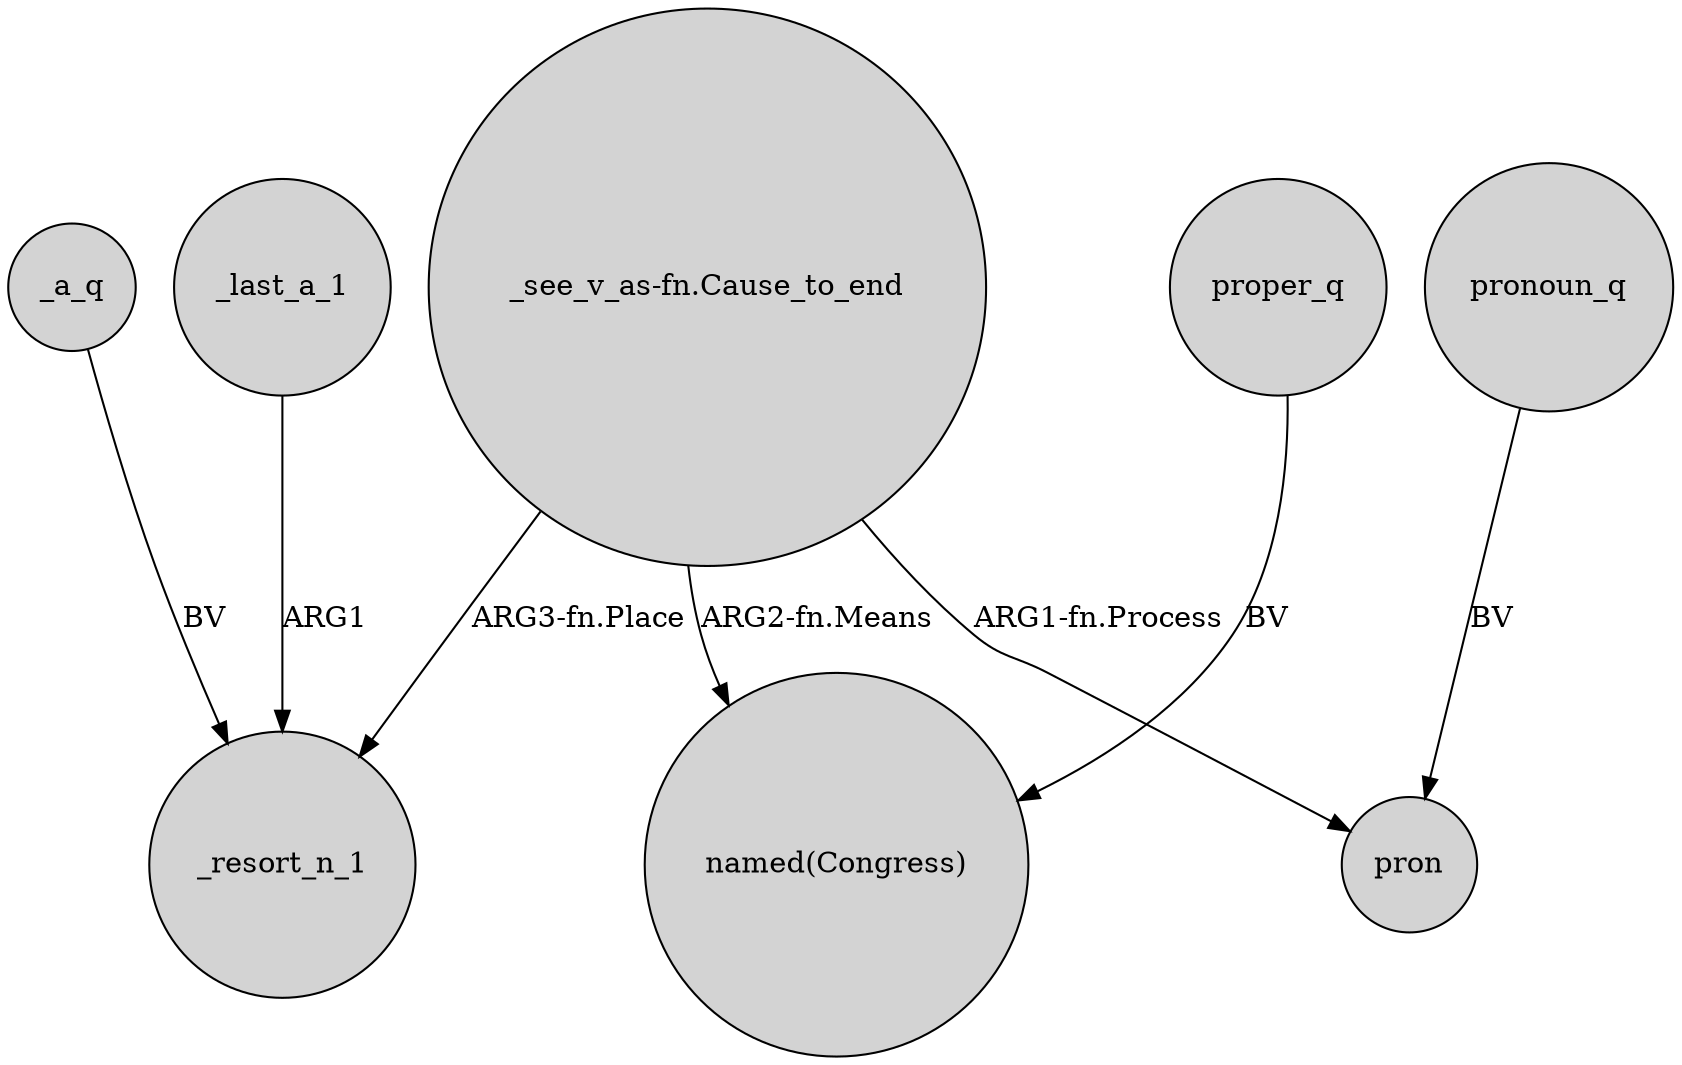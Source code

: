digraph {
	node [shape=circle style=filled]
	_last_a_1 -> _resort_n_1 [label=ARG1]
	proper_q -> "named(Congress)" [label=BV]
	"_see_v_as-fn.Cause_to_end" -> _resort_n_1 [label="ARG3-fn.Place"]
	"_see_v_as-fn.Cause_to_end" -> "named(Congress)" [label="ARG2-fn.Means"]
	"_see_v_as-fn.Cause_to_end" -> pron [label="ARG1-fn.Process"]
	_a_q -> _resort_n_1 [label=BV]
	pronoun_q -> pron [label=BV]
}
